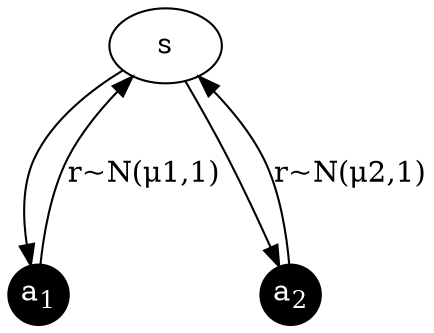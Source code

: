 digraph bandit {
    graph [dpi=300];
    ranksep=1.0;
    nodestep=5.0;

    s [label="s"];
    a1 [label=<a<sub>1</sub>>, style=filled, fillcolor=black, fontcolor=white, shape=circle, fixedsize=true, width=0.4];
    a2 [label=<a<sub>2</sub>>, style=filled, fillcolor=black, fontcolor=white, shape=circle, fixedsize=true, width=0.4];
    
    s -> a1
    s -> a2

    a1 -> s [label="r~N(μ1,1)"]
    a2 -> s [label="r~N(μ2,1)"]

}
